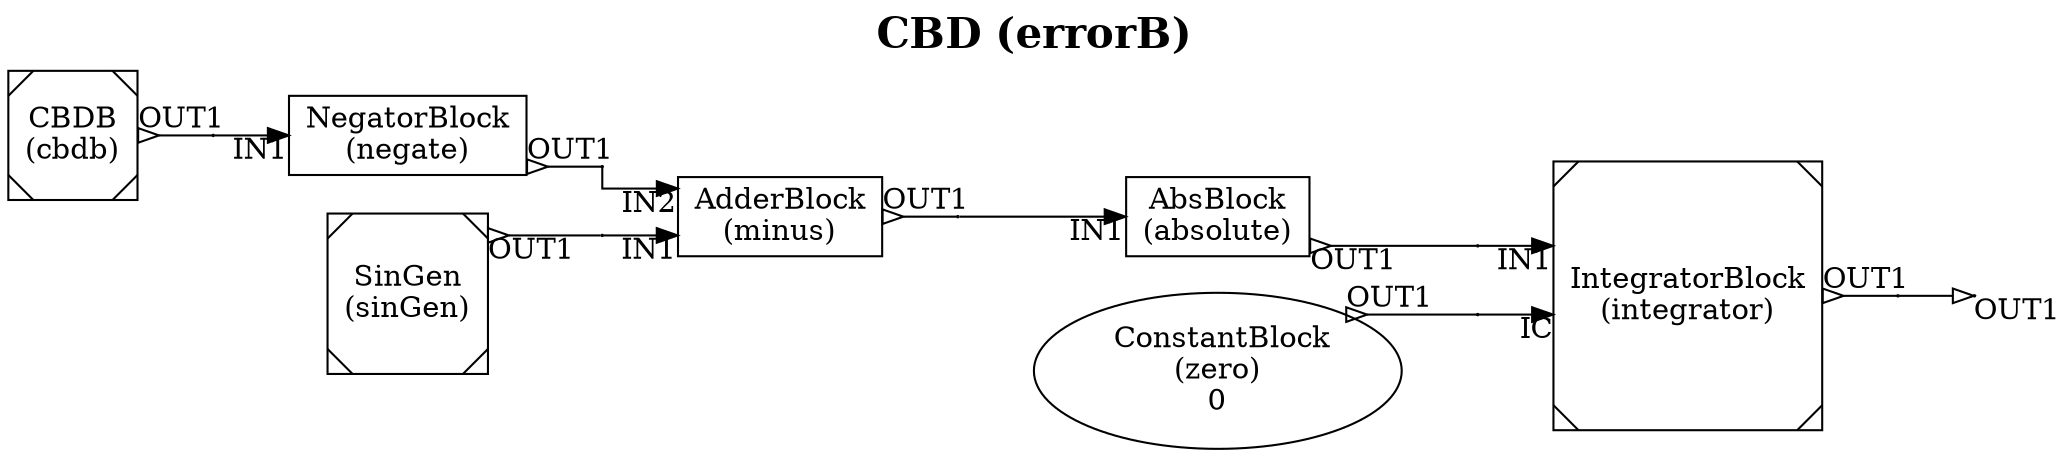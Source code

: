 // CBD model of the CBD block
// Created with CBD.converters.CBDDraw
digraph model {
 splines=ortho;
 label=<<B>CBD (errorB)</B>>;
 labelloc="t";
 fontsize=20;
 rankdir="LR";
 node_4765092256 [label="CBDB\n(cbdb)", shape=Msquare];
 inter_4765092256_OUT1 [shape=point, width=0.01, height=0.01];
 node_4765092256 -> inter_4765092256_OUT1 [taillabel="OUT1", arrowtail="oinv", arrowhead="none", dir=both];
 node_4765182416 [label="SinGen\n(sinGen)", shape=Msquare];
 inter_4765182416_OUT1 [shape=point, width=0.01, height=0.01];
 node_4765182416 -> inter_4765182416_OUT1 [taillabel="OUT1", arrowtail="oinv", arrowhead="none", dir=both];
 node_4765183088 [label="IntegratorBlock\n(integrator)", shape=Msquare];
 inter_4765202320_OUT1 -> node_4765183088 [headlabel="IN1", arrowhead="normal", arrowtail="none", dir=both];
 inter_4765201840_OUT1 -> node_4765183088 [headlabel="IC", arrowhead="normal", arrowtail="none", dir=both];
 inter_4765183088_OUT1 [shape=point, width=0.01, height=0.01];
 node_4765183088 -> inter_4765183088_OUT1 [taillabel="OUT1", arrowtail="oinv", arrowhead="none", dir=both];
 node_4765201840 [label=" ConstantBlock\n(zero)\n0", shape=ellipse];
 inter_4765201840_OUT1 [shape=point, width=0.01, height=0.01];
 node_4765201840 -> inter_4765201840_OUT1 [taillabel="OUT1", arrowtail="oinv", arrowhead="none", dir=both];
 node_4765201936 [label="AdderBlock\n(minus)", shape=box];
 inter_4765182416_OUT1 -> node_4765201936 [headlabel="IN1", arrowhead="normal", arrowtail="none", dir=both];
 inter_4765202032_OUT1 -> node_4765201936 [headlabel="IN2", arrowhead="normal", arrowtail="none", dir=both];
 inter_4765201936_OUT1 [shape=point, width=0.01, height=0.01];
 node_4765201936 -> inter_4765201936_OUT1 [taillabel="OUT1", arrowtail="oinv", arrowhead="none", dir=both];
 node_4765202032 [label="NegatorBlock\n(negate)", shape=box];
 inter_4765092256_OUT1 -> node_4765202032 [headlabel="IN1", arrowhead="normal", arrowtail="none", dir=both];
 inter_4765202032_OUT1 [shape=point, width=0.01, height=0.01];
 node_4765202032 -> inter_4765202032_OUT1 [taillabel="OUT1", arrowtail="oinv", arrowhead="none", dir=both];
 node_4765202320 [label="AbsBlock\n(absolute)", shape=box];
 inter_4765201936_OUT1 -> node_4765202320 [headlabel="IN1", arrowhead="normal", arrowtail="none", dir=both];
 inter_4765202320_OUT1 [shape=point, width=0.01, height=0.01];
 node_4765202320 -> inter_4765202320_OUT1 [taillabel="OUT1", arrowtail="oinv", arrowhead="none", dir=both];
 node_4765090528_OUT1 [shape=point, width=0.01, height=0.01];
 inter_4765183088_OUT1 -> node_4765090528_OUT1 [headlabel="OUT1", arrowhead="onormal", arrowtail="none", dir=both];

}